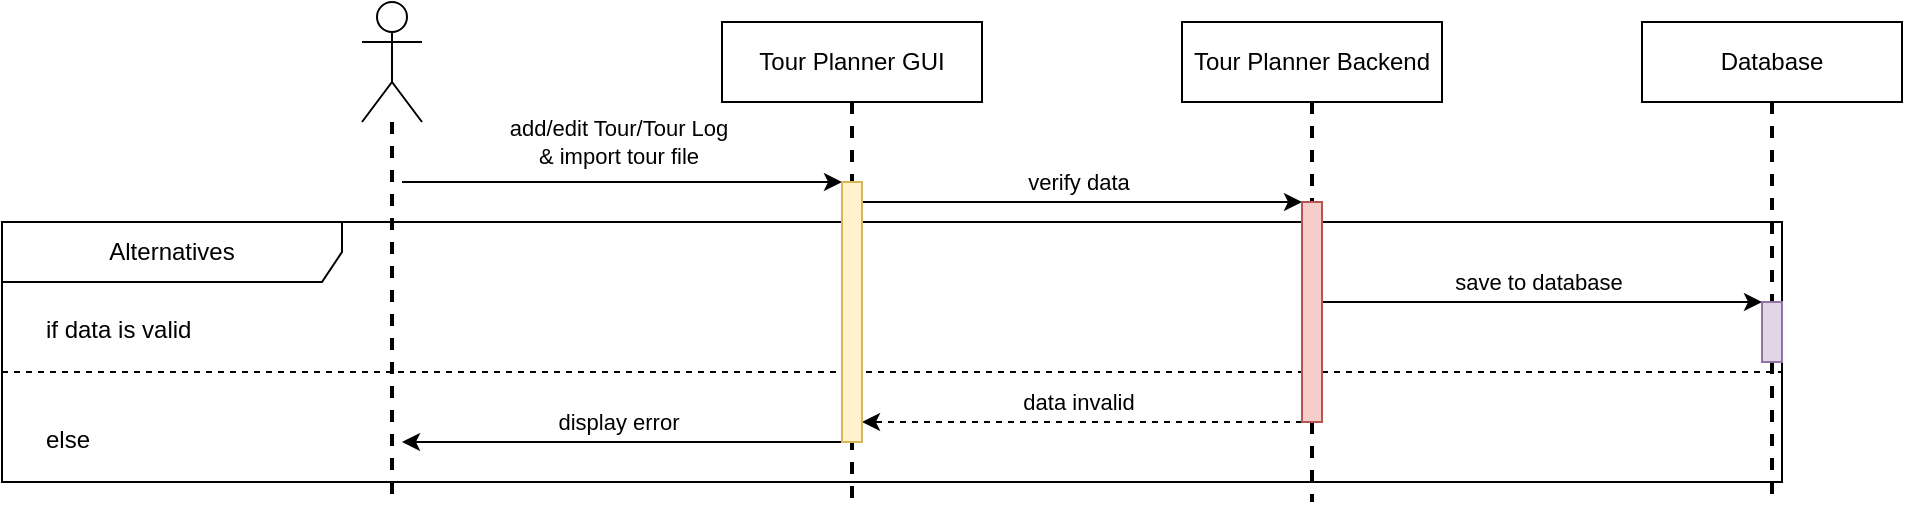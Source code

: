 <mxfile version="27.0.5">
  <diagram name="Page-1" id="EVo79O1Vl5bR7eSaTk0s">
    <mxGraphModel dx="2252" dy="828" grid="1" gridSize="10" guides="1" tooltips="1" connect="1" arrows="1" fold="1" page="1" pageScale="1" pageWidth="827" pageHeight="1169" math="0" shadow="0">
      <root>
        <mxCell id="0" />
        <mxCell id="1" parent="0" />
        <mxCell id="fMWfn83Go68coCgBGwn0-6" style="rounded=0;orthogonalLoop=1;jettySize=auto;html=1;endArrow=none;startFill=0;dashed=1;strokeWidth=2;" edge="1" parent="1" source="fMWfn83Go68coCgBGwn0-1">
          <mxGeometry relative="1" as="geometry">
            <mxPoint x="-125" y="600" as="targetPoint" />
          </mxGeometry>
        </mxCell>
        <mxCell id="fMWfn83Go68coCgBGwn0-1" value="" style="shape=umlActor;verticalLabelPosition=bottom;verticalAlign=top;html=1;outlineConnect=0;" vertex="1" parent="1">
          <mxGeometry x="-140" y="350" width="30" height="60" as="geometry" />
        </mxCell>
        <mxCell id="fMWfn83Go68coCgBGwn0-7" style="rounded=0;orthogonalLoop=1;jettySize=auto;html=1;dashed=1;endArrow=none;startFill=0;strokeWidth=2;" edge="1" parent="1" source="fMWfn83Go68coCgBGwn0-2">
          <mxGeometry relative="1" as="geometry">
            <mxPoint x="105" y="600" as="targetPoint" />
          </mxGeometry>
        </mxCell>
        <mxCell id="fMWfn83Go68coCgBGwn0-2" value="Tour Planner GUI" style="rounded=0;whiteSpace=wrap;html=1;" vertex="1" parent="1">
          <mxGeometry x="40" y="360" width="130" height="40" as="geometry" />
        </mxCell>
        <mxCell id="fMWfn83Go68coCgBGwn0-8" style="rounded=0;orthogonalLoop=1;jettySize=auto;html=1;exitX=0.5;exitY=1;exitDx=0;exitDy=0;dashed=1;endArrow=none;startFill=0;strokeWidth=2;" edge="1" parent="1" source="fMWfn83Go68coCgBGwn0-42">
          <mxGeometry relative="1" as="geometry">
            <mxPoint x="335" y="600" as="targetPoint" />
          </mxGeometry>
        </mxCell>
        <mxCell id="fMWfn83Go68coCgBGwn0-3" value="Tour Planner Backend" style="rounded=0;whiteSpace=wrap;html=1;" vertex="1" parent="1">
          <mxGeometry x="270" y="360" width="130" height="40" as="geometry" />
        </mxCell>
        <mxCell id="fMWfn83Go68coCgBGwn0-9" style="rounded=0;orthogonalLoop=1;jettySize=auto;html=1;dashed=1;endArrow=none;startFill=0;targetPerimeterSpacing=0;strokeWidth=2;" edge="1" parent="1" source="fMWfn83Go68coCgBGwn0-44">
          <mxGeometry relative="1" as="geometry">
            <mxPoint x="565" y="600" as="targetPoint" />
          </mxGeometry>
        </mxCell>
        <mxCell id="fMWfn83Go68coCgBGwn0-4" value="Database" style="rounded=0;whiteSpace=wrap;html=1;" vertex="1" parent="1">
          <mxGeometry x="500" y="360" width="130" height="40" as="geometry" />
        </mxCell>
        <mxCell id="fMWfn83Go68coCgBGwn0-10" value="" style="endArrow=classic;html=1;rounded=0;" edge="1" parent="1">
          <mxGeometry width="50" height="50" relative="1" as="geometry">
            <mxPoint x="-120" y="440" as="sourcePoint" />
            <mxPoint x="100" y="440" as="targetPoint" />
          </mxGeometry>
        </mxCell>
        <mxCell id="fMWfn83Go68coCgBGwn0-11" value="add/edit Tour/Tour Log&lt;div&gt;&amp;amp; import tour file&lt;/div&gt;" style="edgeLabel;html=1;align=center;verticalAlign=middle;resizable=0;points=[];" vertex="1" connectable="0" parent="fMWfn83Go68coCgBGwn0-10">
          <mxGeometry x="-0.018" y="-4" relative="1" as="geometry">
            <mxPoint y="-24" as="offset" />
          </mxGeometry>
        </mxCell>
        <mxCell id="fMWfn83Go68coCgBGwn0-12" value="" style="endArrow=classic;html=1;rounded=0;" edge="1" parent="1">
          <mxGeometry width="50" height="50" relative="1" as="geometry">
            <mxPoint x="110" y="450" as="sourcePoint" />
            <mxPoint x="330" y="450" as="targetPoint" />
          </mxGeometry>
        </mxCell>
        <mxCell id="fMWfn83Go68coCgBGwn0-13" value="verify data" style="edgeLabel;html=1;align=center;verticalAlign=middle;resizable=0;points=[];" vertex="1" connectable="0" parent="fMWfn83Go68coCgBGwn0-12">
          <mxGeometry x="-0.018" y="-4" relative="1" as="geometry">
            <mxPoint y="-14" as="offset" />
          </mxGeometry>
        </mxCell>
        <mxCell id="fMWfn83Go68coCgBGwn0-26" value="Alternatives" style="shape=umlFrame;whiteSpace=wrap;html=1;pointerEvents=0;recursiveResize=0;container=1;collapsible=0;width=170;" vertex="1" parent="1">
          <mxGeometry x="-320" y="460" width="890" height="130" as="geometry" />
        </mxCell>
        <mxCell id="fMWfn83Go68coCgBGwn0-27" value="if data is valid" style="text;html=1;" vertex="1" parent="fMWfn83Go68coCgBGwn0-26">
          <mxGeometry width="100" height="20" relative="1" as="geometry">
            <mxPoint x="20" y="40" as="offset" />
          </mxGeometry>
        </mxCell>
        <mxCell id="fMWfn83Go68coCgBGwn0-28" value="else" style="line;strokeWidth=1;dashed=1;labelPosition=center;verticalLabelPosition=bottom;align=left;verticalAlign=top;spacingLeft=20;spacingTop=15;html=1;whiteSpace=wrap;" vertex="1" parent="fMWfn83Go68coCgBGwn0-26">
          <mxGeometry y="70" width="890" height="10" as="geometry" />
        </mxCell>
        <mxCell id="fMWfn83Go68coCgBGwn0-14" value="" style="endArrow=classic;html=1;rounded=0;" edge="1" parent="fMWfn83Go68coCgBGwn0-26">
          <mxGeometry width="50" height="50" relative="1" as="geometry">
            <mxPoint x="660" y="40" as="sourcePoint" />
            <mxPoint x="880" y="40" as="targetPoint" />
          </mxGeometry>
        </mxCell>
        <mxCell id="fMWfn83Go68coCgBGwn0-15" value="save to database" style="edgeLabel;html=1;align=center;verticalAlign=middle;resizable=0;points=[];" vertex="1" connectable="0" parent="fMWfn83Go68coCgBGwn0-14">
          <mxGeometry x="-0.018" y="-4" relative="1" as="geometry">
            <mxPoint y="-14" as="offset" />
          </mxGeometry>
        </mxCell>
        <mxCell id="fMWfn83Go68coCgBGwn0-36" value="" style="endArrow=classic;html=1;rounded=0;dashed=1;" edge="1" parent="fMWfn83Go68coCgBGwn0-26">
          <mxGeometry width="50" height="50" relative="1" as="geometry">
            <mxPoint x="650" y="100" as="sourcePoint" />
            <mxPoint x="430" y="100" as="targetPoint" />
          </mxGeometry>
        </mxCell>
        <mxCell id="fMWfn83Go68coCgBGwn0-37" value="data invalid" style="edgeLabel;html=1;align=center;verticalAlign=middle;resizable=0;points=[];" vertex="1" connectable="0" parent="fMWfn83Go68coCgBGwn0-36">
          <mxGeometry x="0.021" y="-3" relative="1" as="geometry">
            <mxPoint y="-7" as="offset" />
          </mxGeometry>
        </mxCell>
        <mxCell id="fMWfn83Go68coCgBGwn0-39" value="" style="endArrow=classic;html=1;rounded=0;" edge="1" parent="fMWfn83Go68coCgBGwn0-26">
          <mxGeometry width="50" height="50" relative="1" as="geometry">
            <mxPoint x="420" y="110" as="sourcePoint" />
            <mxPoint x="200" y="110" as="targetPoint" />
          </mxGeometry>
        </mxCell>
        <mxCell id="fMWfn83Go68coCgBGwn0-40" value="display error" style="edgeLabel;html=1;align=center;verticalAlign=middle;resizable=0;points=[];" vertex="1" connectable="0" parent="fMWfn83Go68coCgBGwn0-39">
          <mxGeometry x="0.021" y="-3" relative="1" as="geometry">
            <mxPoint y="-7" as="offset" />
          </mxGeometry>
        </mxCell>
        <mxCell id="fMWfn83Go68coCgBGwn0-41" value="" style="rounded=0;whiteSpace=wrap;html=1;fillColor=#fff2cc;strokeColor=#d6b656;" vertex="1" parent="fMWfn83Go68coCgBGwn0-26">
          <mxGeometry x="420" y="-20" width="10" height="130" as="geometry" />
        </mxCell>
        <mxCell id="fMWfn83Go68coCgBGwn0-43" value="" style="rounded=0;orthogonalLoop=1;jettySize=auto;html=1;exitX=0.5;exitY=1;exitDx=0;exitDy=0;dashed=1;endArrow=none;startFill=0;strokeWidth=2;" edge="1" parent="1" source="fMWfn83Go68coCgBGwn0-3" target="fMWfn83Go68coCgBGwn0-42">
          <mxGeometry relative="1" as="geometry">
            <mxPoint x="335" y="600" as="targetPoint" />
            <mxPoint x="335" y="400" as="sourcePoint" />
          </mxGeometry>
        </mxCell>
        <mxCell id="fMWfn83Go68coCgBGwn0-42" value="" style="rounded=0;whiteSpace=wrap;html=1;fillColor=#f8cecc;strokeColor=#b85450;" vertex="1" parent="1">
          <mxGeometry x="330" y="450" width="10" height="110" as="geometry" />
        </mxCell>
        <mxCell id="fMWfn83Go68coCgBGwn0-45" value="" style="rounded=0;orthogonalLoop=1;jettySize=auto;html=1;dashed=1;endArrow=none;startFill=0;targetPerimeterSpacing=0;strokeWidth=2;" edge="1" parent="1" source="fMWfn83Go68coCgBGwn0-4" target="fMWfn83Go68coCgBGwn0-44">
          <mxGeometry relative="1" as="geometry">
            <mxPoint x="565" y="600" as="targetPoint" />
            <mxPoint x="565" y="400" as="sourcePoint" />
          </mxGeometry>
        </mxCell>
        <mxCell id="fMWfn83Go68coCgBGwn0-44" value="" style="rounded=0;whiteSpace=wrap;html=1;fillColor=#e1d5e7;strokeColor=#9673a6;" vertex="1" parent="1">
          <mxGeometry x="560" y="500" width="10" height="30" as="geometry" />
        </mxCell>
      </root>
    </mxGraphModel>
  </diagram>
</mxfile>
